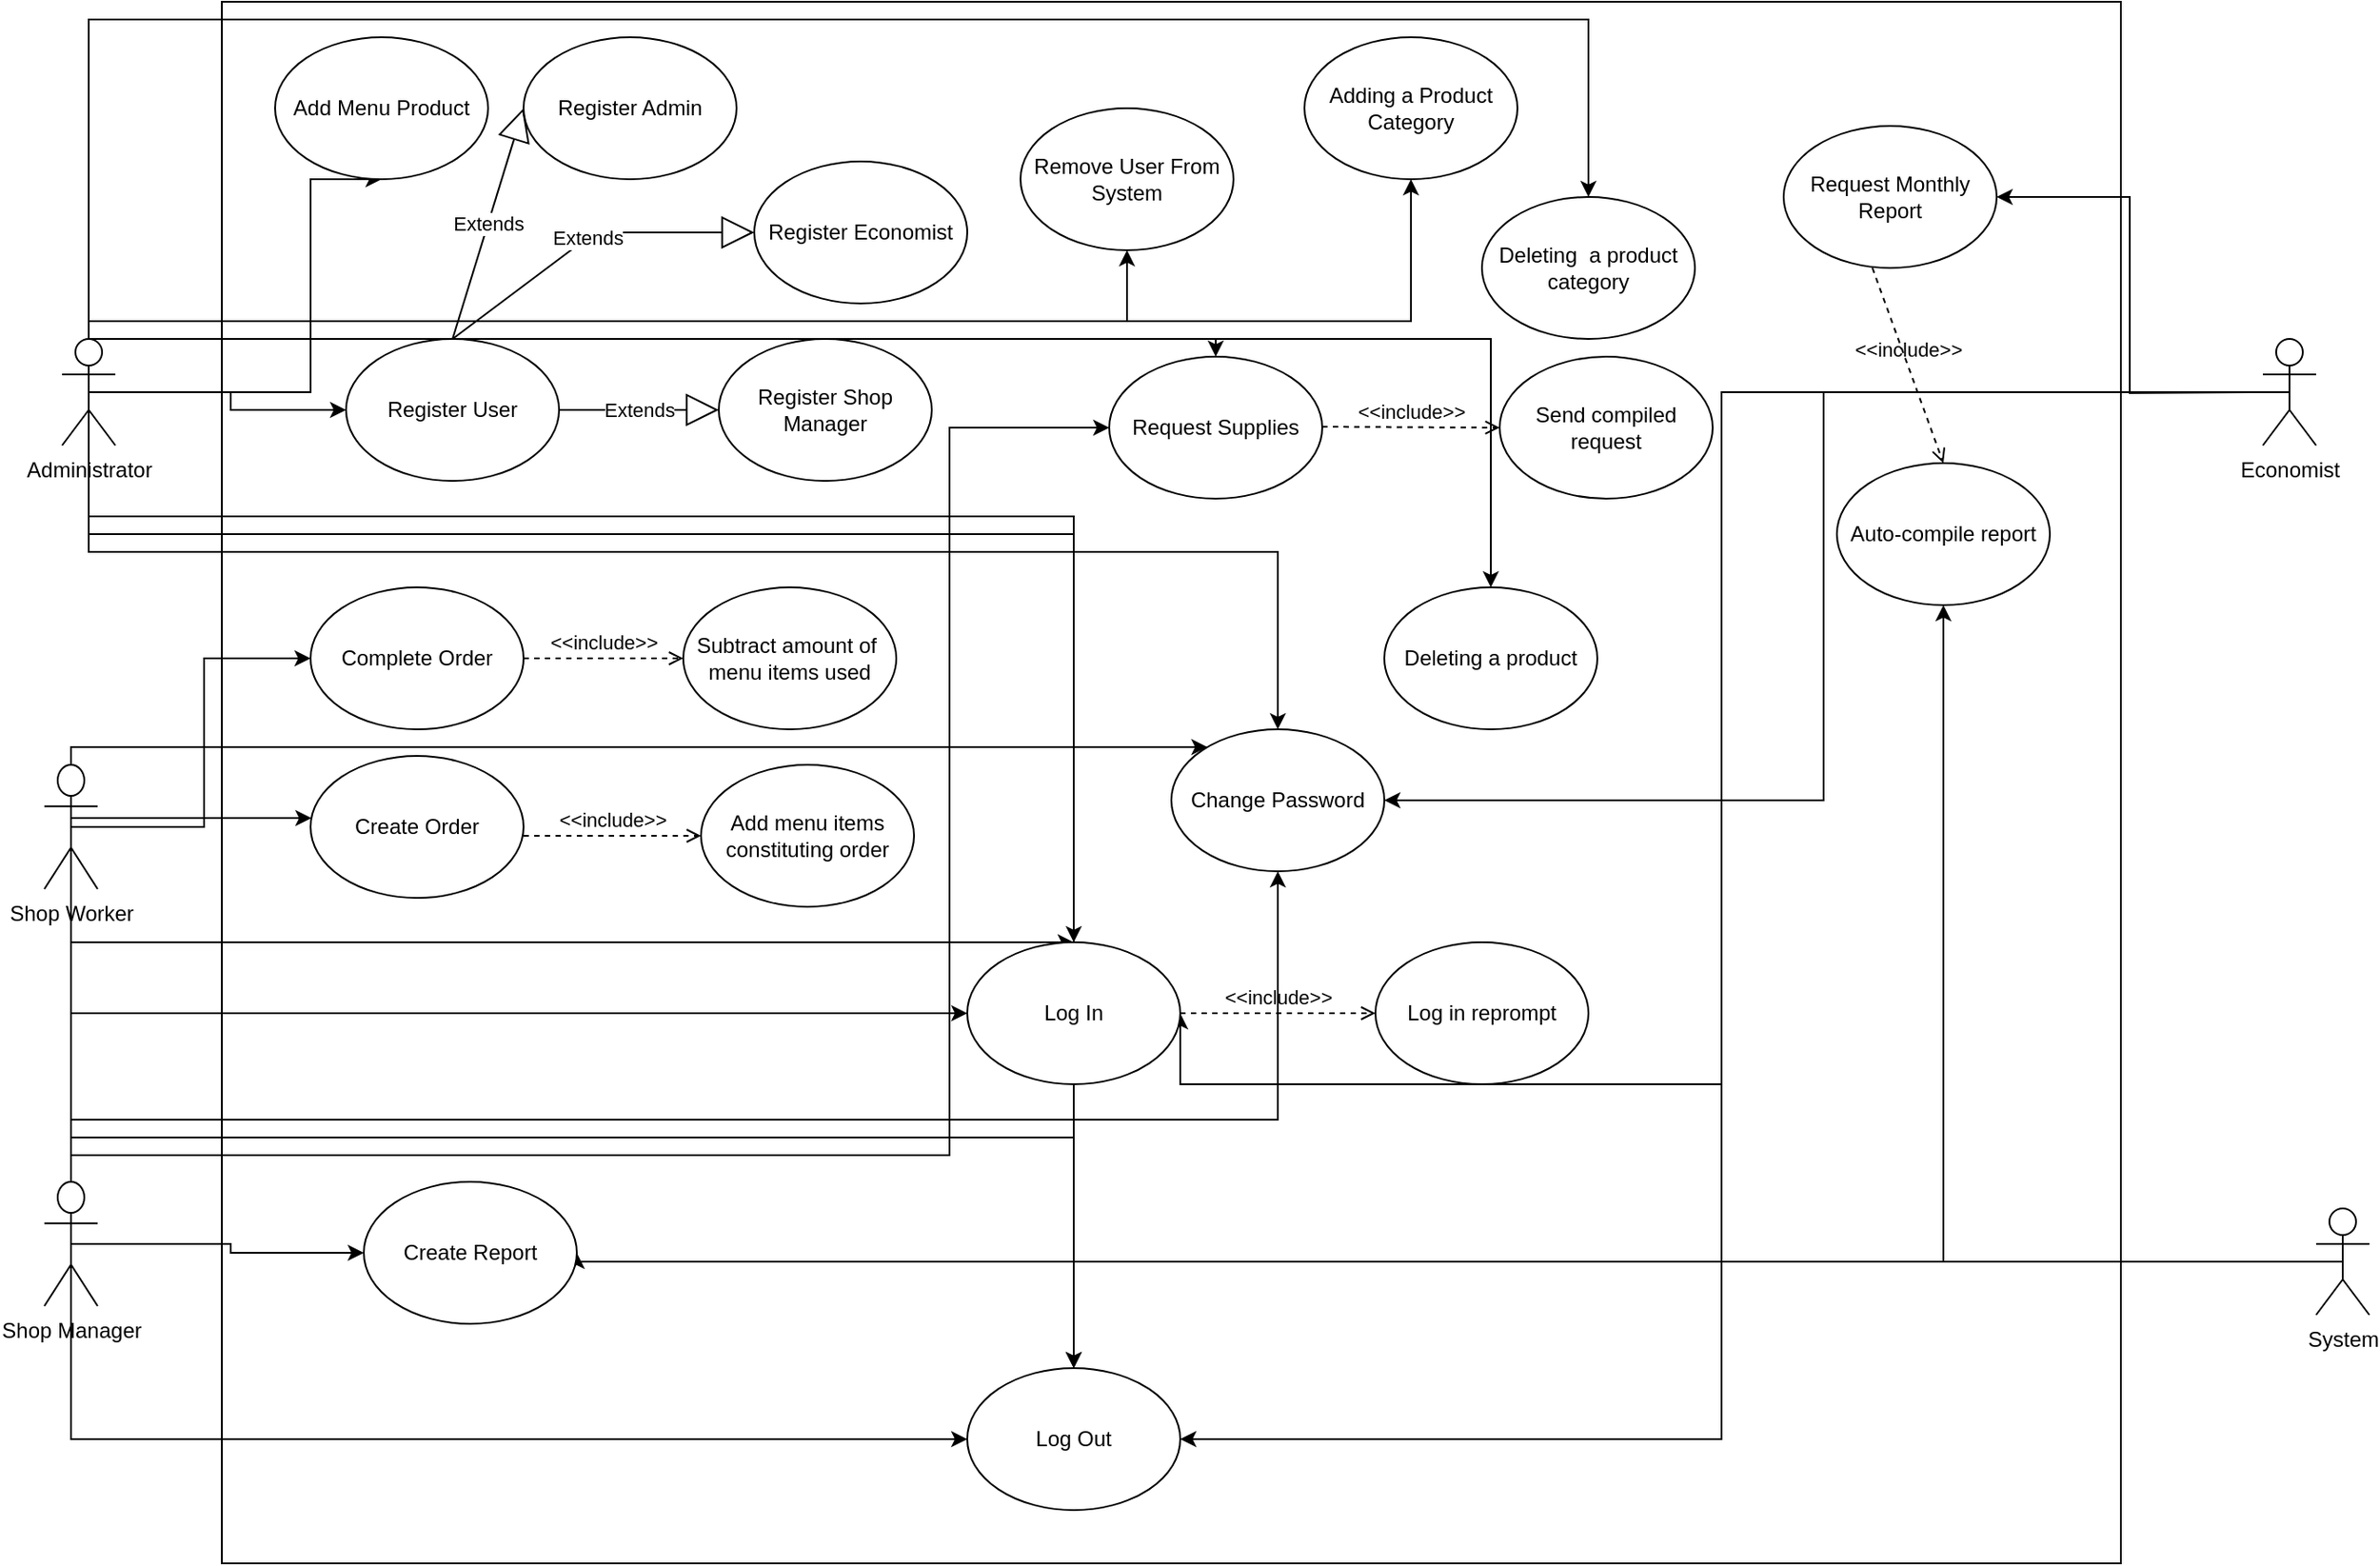 <mxfile version="10.6.6" type="device"><diagram id="orl9OiuFDwK1LpKqR9jb" name="Page-1"><mxGraphModel dx="1523" dy="814" grid="1" gridSize="10" guides="1" tooltips="1" connect="1" arrows="1" fold="1" page="1" pageScale="1" pageWidth="850" pageHeight="1100" math="0" shadow="0"><root><mxCell id="0"/><mxCell id="1" parent="0"/><mxCell id="HWYf4fNeiQT36aUyP7fe-10" value="" style="rounded=0;whiteSpace=wrap;html=1;" vertex="1" parent="1"><mxGeometry x="170" y="80" width="1070" height="880" as="geometry"/></mxCell><mxCell id="HWYf4fNeiQT36aUyP7fe-40" style="edgeStyle=orthogonalEdgeStyle;rounded=0;orthogonalLoop=1;jettySize=auto;html=1;exitX=0.5;exitY=0.5;exitDx=0;exitDy=0;exitPerimeter=0;entryX=0;entryY=0.5;entryDx=0;entryDy=0;" edge="1" parent="1" source="HWYf4fNeiQT36aUyP7fe-1" target="HWYf4fNeiQT36aUyP7fe-39"><mxGeometry relative="1" as="geometry"/></mxCell><mxCell id="HWYf4fNeiQT36aUyP7fe-52" style="edgeStyle=orthogonalEdgeStyle;rounded=0;orthogonalLoop=1;jettySize=auto;html=1;exitX=0.5;exitY=0.5;exitDx=0;exitDy=0;exitPerimeter=0;" edge="1" parent="1" source="HWYf4fNeiQT36aUyP7fe-1" target="HWYf4fNeiQT36aUyP7fe-50"><mxGeometry relative="1" as="geometry"><Array as="points"><mxPoint x="95" y="390"/><mxPoint x="765" y="390"/></Array></mxGeometry></mxCell><mxCell id="HWYf4fNeiQT36aUyP7fe-61" style="edgeStyle=orthogonalEdgeStyle;rounded=0;orthogonalLoop=1;jettySize=auto;html=1;exitX=0.5;exitY=0.5;exitDx=0;exitDy=0;exitPerimeter=0;" edge="1" parent="1" source="HWYf4fNeiQT36aUyP7fe-1" target="HWYf4fNeiQT36aUyP7fe-56"><mxGeometry relative="1" as="geometry"><Array as="points"><mxPoint x="95" y="370"/><mxPoint x="650" y="370"/></Array></mxGeometry></mxCell><mxCell id="HWYf4fNeiQT36aUyP7fe-64" style="edgeStyle=orthogonalEdgeStyle;rounded=0;orthogonalLoop=1;jettySize=auto;html=1;exitX=0.5;exitY=0.5;exitDx=0;exitDy=0;exitPerimeter=0;" edge="1" parent="1" source="HWYf4fNeiQT36aUyP7fe-1" target="HWYf4fNeiQT36aUyP7fe-63"><mxGeometry relative="1" as="geometry"><Array as="points"><mxPoint x="95" y="270"/><mxPoint x="730" y="270"/></Array></mxGeometry></mxCell><mxCell id="HWYf4fNeiQT36aUyP7fe-79" style="edgeStyle=orthogonalEdgeStyle;rounded=0;orthogonalLoop=1;jettySize=auto;html=1;exitX=0.5;exitY=0.5;exitDx=0;exitDy=0;exitPerimeter=0;" edge="1" parent="1" source="HWYf4fNeiQT36aUyP7fe-1" target="HWYf4fNeiQT36aUyP7fe-76"><mxGeometry relative="1" as="geometry"><Array as="points"><mxPoint x="95" y="380"/><mxPoint x="650" y="380"/></Array></mxGeometry></mxCell><mxCell id="HWYf4fNeiQT36aUyP7fe-83" style="edgeStyle=orthogonalEdgeStyle;rounded=0;orthogonalLoop=1;jettySize=auto;html=1;exitX=0.5;exitY=0;exitDx=0;exitDy=0;exitPerimeter=0;" edge="1" parent="1" source="HWYf4fNeiQT36aUyP7fe-1" target="HWYf4fNeiQT36aUyP7fe-82"><mxGeometry relative="1" as="geometry"><Array as="points"><mxPoint x="95" y="260"/><mxPoint x="680" y="260"/></Array></mxGeometry></mxCell><mxCell id="HWYf4fNeiQT36aUyP7fe-85" style="edgeStyle=orthogonalEdgeStyle;rounded=0;orthogonalLoop=1;jettySize=auto;html=1;exitX=0.5;exitY=0.5;exitDx=0;exitDy=0;exitPerimeter=0;entryX=0.5;entryY=1;entryDx=0;entryDy=0;" edge="1" parent="1" source="HWYf4fNeiQT36aUyP7fe-1" target="HWYf4fNeiQT36aUyP7fe-84"><mxGeometry relative="1" as="geometry"><Array as="points"><mxPoint x="220" y="300"/><mxPoint x="220" y="180"/></Array></mxGeometry></mxCell><mxCell id="HWYf4fNeiQT36aUyP7fe-87" style="edgeStyle=orthogonalEdgeStyle;rounded=0;orthogonalLoop=1;jettySize=auto;html=1;exitX=0.5;exitY=0.5;exitDx=0;exitDy=0;exitPerimeter=0;entryX=0.5;entryY=1;entryDx=0;entryDy=0;" edge="1" parent="1" source="HWYf4fNeiQT36aUyP7fe-1" target="HWYf4fNeiQT36aUyP7fe-86"><mxGeometry relative="1" as="geometry"><Array as="points"><mxPoint x="95" y="260"/><mxPoint x="840" y="260"/></Array></mxGeometry></mxCell><mxCell id="HWYf4fNeiQT36aUyP7fe-91" style="edgeStyle=orthogonalEdgeStyle;rounded=0;orthogonalLoop=1;jettySize=auto;html=1;exitX=0.5;exitY=0.5;exitDx=0;exitDy=0;exitPerimeter=0;" edge="1" parent="1" source="HWYf4fNeiQT36aUyP7fe-1" target="HWYf4fNeiQT36aUyP7fe-88"><mxGeometry relative="1" as="geometry"><Array as="points"><mxPoint x="95" y="270"/><mxPoint x="885" y="270"/></Array></mxGeometry></mxCell><mxCell id="HWYf4fNeiQT36aUyP7fe-92" style="edgeStyle=orthogonalEdgeStyle;rounded=0;orthogonalLoop=1;jettySize=auto;html=1;exitX=0.5;exitY=0.5;exitDx=0;exitDy=0;exitPerimeter=0;" edge="1" parent="1" source="HWYf4fNeiQT36aUyP7fe-1" target="HWYf4fNeiQT36aUyP7fe-89"><mxGeometry relative="1" as="geometry"><Array as="points"><mxPoint x="95" y="90"/><mxPoint x="940" y="90"/></Array></mxGeometry></mxCell><mxCell id="HWYf4fNeiQT36aUyP7fe-1" value="Administrator" style="shape=umlActor;html=1;verticalLabelPosition=bottom;verticalAlign=top;align=center;" vertex="1" parent="1"><mxGeometry x="80" y="270" width="30" height="60" as="geometry"/></mxCell><mxCell id="HWYf4fNeiQT36aUyP7fe-29" style="edgeStyle=orthogonalEdgeStyle;rounded=0;orthogonalLoop=1;jettySize=auto;html=1;exitX=0.5;exitY=0.5;exitDx=0;exitDy=0;exitPerimeter=0;" edge="1" parent="1" source="HWYf4fNeiQT36aUyP7fe-6" target="HWYf4fNeiQT36aUyP7fe-23"><mxGeometry relative="1" as="geometry"><Array as="points"><mxPoint x="85" y="540"/></Array></mxGeometry></mxCell><mxCell id="HWYf4fNeiQT36aUyP7fe-33" style="edgeStyle=orthogonalEdgeStyle;rounded=0;orthogonalLoop=1;jettySize=auto;html=1;exitX=0.5;exitY=0.5;exitDx=0;exitDy=0;exitPerimeter=0;entryX=0;entryY=0.5;entryDx=0;entryDy=0;" edge="1" parent="1" source="HWYf4fNeiQT36aUyP7fe-6" target="HWYf4fNeiQT36aUyP7fe-32"><mxGeometry relative="1" as="geometry"/></mxCell><mxCell id="HWYf4fNeiQT36aUyP7fe-53" style="edgeStyle=orthogonalEdgeStyle;rounded=0;orthogonalLoop=1;jettySize=auto;html=1;exitX=0.5;exitY=0.5;exitDx=0;exitDy=0;exitPerimeter=0;" edge="1" parent="1" source="HWYf4fNeiQT36aUyP7fe-6" target="HWYf4fNeiQT36aUyP7fe-50"><mxGeometry relative="1" as="geometry"><Array as="points"><mxPoint x="85" y="500"/></Array></mxGeometry></mxCell><mxCell id="HWYf4fNeiQT36aUyP7fe-60" style="edgeStyle=orthogonalEdgeStyle;rounded=0;orthogonalLoop=1;jettySize=auto;html=1;exitX=0.5;exitY=0.5;exitDx=0;exitDy=0;exitPerimeter=0;" edge="1" parent="1" source="HWYf4fNeiQT36aUyP7fe-6" target="HWYf4fNeiQT36aUyP7fe-56"><mxGeometry relative="1" as="geometry"><Array as="points"><mxPoint x="85" y="610"/></Array></mxGeometry></mxCell><mxCell id="HWYf4fNeiQT36aUyP7fe-78" style="edgeStyle=orthogonalEdgeStyle;rounded=0;orthogonalLoop=1;jettySize=auto;html=1;exitX=0.5;exitY=0.5;exitDx=0;exitDy=0;exitPerimeter=0;entryX=0.5;entryY=0;entryDx=0;entryDy=0;" edge="1" parent="1" source="HWYf4fNeiQT36aUyP7fe-6" target="HWYf4fNeiQT36aUyP7fe-76"><mxGeometry relative="1" as="geometry"><Array as="points"><mxPoint x="85" y="720"/><mxPoint x="650" y="720"/></Array></mxGeometry></mxCell><mxCell id="HWYf4fNeiQT36aUyP7fe-6" value="Shop Worker" style="shape=umlActor;html=1;verticalLabelPosition=bottom;verticalAlign=top;align=center;" vertex="1" parent="1"><mxGeometry x="70" y="510" width="30" height="70" as="geometry"/></mxCell><mxCell id="HWYf4fNeiQT36aUyP7fe-37" style="edgeStyle=orthogonalEdgeStyle;rounded=0;orthogonalLoop=1;jettySize=auto;html=1;exitX=0.5;exitY=0.5;exitDx=0;exitDy=0;exitPerimeter=0;" edge="1" parent="1" source="HWYf4fNeiQT36aUyP7fe-2" target="HWYf4fNeiQT36aUyP7fe-36"><mxGeometry relative="1" as="geometry"/></mxCell><mxCell id="HWYf4fNeiQT36aUyP7fe-51" style="edgeStyle=orthogonalEdgeStyle;rounded=0;orthogonalLoop=1;jettySize=auto;html=1;exitX=0.5;exitY=0.5;exitDx=0;exitDy=0;exitPerimeter=0;" edge="1" parent="1" source="HWYf4fNeiQT36aUyP7fe-2" target="HWYf4fNeiQT36aUyP7fe-50"><mxGeometry relative="1" as="geometry"><Array as="points"><mxPoint x="85" y="710"/><mxPoint x="765" y="710"/></Array></mxGeometry></mxCell><mxCell id="HWYf4fNeiQT36aUyP7fe-59" style="edgeStyle=orthogonalEdgeStyle;rounded=0;orthogonalLoop=1;jettySize=auto;html=1;exitX=0.5;exitY=0.5;exitDx=0;exitDy=0;exitPerimeter=0;entryX=0;entryY=0.5;entryDx=0;entryDy=0;" edge="1" parent="1" source="HWYf4fNeiQT36aUyP7fe-2" target="HWYf4fNeiQT36aUyP7fe-56"><mxGeometry relative="1" as="geometry"><Array as="points"><mxPoint x="85" y="650"/></Array></mxGeometry></mxCell><mxCell id="HWYf4fNeiQT36aUyP7fe-65" style="edgeStyle=orthogonalEdgeStyle;rounded=0;orthogonalLoop=1;jettySize=auto;html=1;exitX=0.5;exitY=0.5;exitDx=0;exitDy=0;exitPerimeter=0;" edge="1" parent="1" source="HWYf4fNeiQT36aUyP7fe-2" target="HWYf4fNeiQT36aUyP7fe-63"><mxGeometry relative="1" as="geometry"><Array as="points"><mxPoint x="85" y="730"/><mxPoint x="580" y="730"/><mxPoint x="580" y="320"/></Array></mxGeometry></mxCell><mxCell id="HWYf4fNeiQT36aUyP7fe-77" style="edgeStyle=orthogonalEdgeStyle;rounded=0;orthogonalLoop=1;jettySize=auto;html=1;exitX=0.5;exitY=0.5;exitDx=0;exitDy=0;exitPerimeter=0;entryX=0;entryY=0.5;entryDx=0;entryDy=0;" edge="1" parent="1" source="HWYf4fNeiQT36aUyP7fe-2" target="HWYf4fNeiQT36aUyP7fe-76"><mxGeometry relative="1" as="geometry"><Array as="points"><mxPoint x="85" y="890"/></Array></mxGeometry></mxCell><mxCell id="HWYf4fNeiQT36aUyP7fe-2" value="Shop Manager" style="shape=umlActor;html=1;verticalLabelPosition=bottom;verticalAlign=top;align=center;" vertex="1" parent="1"><mxGeometry x="70" y="745" width="30" height="70" as="geometry"/></mxCell><mxCell id="HWYf4fNeiQT36aUyP7fe-55" style="edgeStyle=orthogonalEdgeStyle;rounded=0;orthogonalLoop=1;jettySize=auto;html=1;exitX=0.5;exitY=0.5;exitDx=0;exitDy=0;exitPerimeter=0;entryX=1;entryY=0.5;entryDx=0;entryDy=0;" edge="1" parent="1" source="HWYf4fNeiQT36aUyP7fe-3" target="HWYf4fNeiQT36aUyP7fe-50"><mxGeometry relative="1" as="geometry"/></mxCell><mxCell id="HWYf4fNeiQT36aUyP7fe-62" style="edgeStyle=orthogonalEdgeStyle;rounded=0;orthogonalLoop=1;jettySize=auto;html=1;exitX=0.5;exitY=0.5;exitDx=0;exitDy=0;exitPerimeter=0;entryX=1;entryY=0.5;entryDx=0;entryDy=0;" edge="1" parent="1" source="HWYf4fNeiQT36aUyP7fe-3" target="HWYf4fNeiQT36aUyP7fe-56"><mxGeometry relative="1" as="geometry"><Array as="points"><mxPoint x="1015" y="300"/><mxPoint x="1015" y="690"/><mxPoint x="710" y="690"/></Array></mxGeometry></mxCell><mxCell id="HWYf4fNeiQT36aUyP7fe-69" style="edgeStyle=orthogonalEdgeStyle;rounded=0;orthogonalLoop=1;jettySize=auto;html=1;entryX=1;entryY=0.5;entryDx=0;entryDy=0;" edge="1" parent="1" target="HWYf4fNeiQT36aUyP7fe-68"><mxGeometry relative="1" as="geometry"><mxPoint x="1320" y="300" as="sourcePoint"/></mxGeometry></mxCell><mxCell id="HWYf4fNeiQT36aUyP7fe-80" style="edgeStyle=orthogonalEdgeStyle;rounded=0;orthogonalLoop=1;jettySize=auto;html=1;exitX=0.5;exitY=0.5;exitDx=0;exitDy=0;exitPerimeter=0;entryX=1;entryY=0.5;entryDx=0;entryDy=0;" edge="1" parent="1" source="HWYf4fNeiQT36aUyP7fe-3" target="HWYf4fNeiQT36aUyP7fe-76"><mxGeometry relative="1" as="geometry"/></mxCell><mxCell id="HWYf4fNeiQT36aUyP7fe-3" value="Economist" style="shape=umlActor;html=1;verticalLabelPosition=bottom;verticalAlign=top;align=center;" vertex="1" parent="1"><mxGeometry x="1320" y="270" width="30" height="60" as="geometry"/></mxCell><mxCell id="HWYf4fNeiQT36aUyP7fe-38" style="edgeStyle=orthogonalEdgeStyle;rounded=0;orthogonalLoop=1;jettySize=auto;html=1;exitX=0.5;exitY=0.5;exitDx=0;exitDy=0;exitPerimeter=0;entryX=1;entryY=0.5;entryDx=0;entryDy=0;" edge="1" parent="1" source="HWYf4fNeiQT36aUyP7fe-4" target="HWYf4fNeiQT36aUyP7fe-36"><mxGeometry relative="1" as="geometry"><Array as="points"><mxPoint x="370" y="790"/></Array></mxGeometry></mxCell><mxCell id="HWYf4fNeiQT36aUyP7fe-75" style="edgeStyle=orthogonalEdgeStyle;rounded=0;orthogonalLoop=1;jettySize=auto;html=1;exitX=0.5;exitY=0.5;exitDx=0;exitDy=0;exitPerimeter=0;" edge="1" parent="1" source="HWYf4fNeiQT36aUyP7fe-4" target="HWYf4fNeiQT36aUyP7fe-73"><mxGeometry relative="1" as="geometry"/></mxCell><mxCell id="HWYf4fNeiQT36aUyP7fe-4" value="System" style="shape=umlActor;html=1;verticalLabelPosition=bottom;verticalAlign=top;align=center;" vertex="1" parent="1"><mxGeometry x="1350" y="760" width="30" height="60" as="geometry"/></mxCell><mxCell id="HWYf4fNeiQT36aUyP7fe-23" value="Create Order" style="ellipse;whiteSpace=wrap;html=1;" vertex="1" parent="1"><mxGeometry x="220" y="505" width="120" height="80" as="geometry"/></mxCell><mxCell id="HWYf4fNeiQT36aUyP7fe-24" value="&amp;lt;&amp;lt;include&amp;gt;&amp;gt;" style="edgeStyle=none;html=1;endArrow=open;verticalAlign=bottom;dashed=1;labelBackgroundColor=none;" edge="1" parent="1"><mxGeometry width="160" relative="1" as="geometry"><mxPoint x="340" y="550" as="sourcePoint"/><mxPoint x="440" y="550" as="targetPoint"/></mxGeometry></mxCell><mxCell id="HWYf4fNeiQT36aUyP7fe-25" value="Add menu items constituting order" style="ellipse;whiteSpace=wrap;html=1;" vertex="1" parent="1"><mxGeometry x="440" y="510" width="120" height="80" as="geometry"/></mxCell><mxCell id="HWYf4fNeiQT36aUyP7fe-32" value="Complete Order" style="ellipse;whiteSpace=wrap;html=1;" vertex="1" parent="1"><mxGeometry x="220" y="410" width="120" height="80" as="geometry"/></mxCell><mxCell id="HWYf4fNeiQT36aUyP7fe-34" value="&amp;lt;&amp;lt;include&amp;gt;&amp;gt;" style="edgeStyle=none;html=1;endArrow=open;verticalAlign=bottom;dashed=1;labelBackgroundColor=none;" edge="1" parent="1"><mxGeometry width="160" relative="1" as="geometry"><mxPoint x="340" y="450" as="sourcePoint"/><mxPoint x="430" y="450" as="targetPoint"/></mxGeometry></mxCell><mxCell id="HWYf4fNeiQT36aUyP7fe-35" value="Subtract amount of&amp;nbsp; menu items used" style="ellipse;whiteSpace=wrap;html=1;" vertex="1" parent="1"><mxGeometry x="430" y="410" width="120" height="80" as="geometry"/></mxCell><mxCell id="HWYf4fNeiQT36aUyP7fe-36" value="Create Report" style="ellipse;whiteSpace=wrap;html=1;" vertex="1" parent="1"><mxGeometry x="250" y="745" width="120" height="80" as="geometry"/></mxCell><mxCell id="HWYf4fNeiQT36aUyP7fe-39" value="Register User" style="ellipse;whiteSpace=wrap;html=1;" vertex="1" parent="1"><mxGeometry x="240" y="270" width="120" height="80" as="geometry"/></mxCell><mxCell id="HWYf4fNeiQT36aUyP7fe-41" value="Extends" style="endArrow=block;endSize=16;endFill=0;html=1;entryX=0;entryY=0.5;entryDx=0;entryDy=0;" edge="1" parent="1" target="HWYf4fNeiQT36aUyP7fe-42"><mxGeometry width="160" relative="1" as="geometry"><mxPoint x="360" y="310" as="sourcePoint"/><mxPoint x="430" y="310" as="targetPoint"/></mxGeometry></mxCell><mxCell id="HWYf4fNeiQT36aUyP7fe-42" value="Register Shop Manager" style="ellipse;whiteSpace=wrap;html=1;" vertex="1" parent="1"><mxGeometry x="450" y="270" width="120" height="80" as="geometry"/></mxCell><mxCell id="HWYf4fNeiQT36aUyP7fe-45" value="Extends" style="endArrow=block;endSize=16;endFill=0;html=1;entryX=0;entryY=0.5;entryDx=0;entryDy=0;" edge="1" parent="1" target="HWYf4fNeiQT36aUyP7fe-46"><mxGeometry width="160" relative="1" as="geometry"><mxPoint x="300" y="270" as="sourcePoint"/><mxPoint x="310" y="130" as="targetPoint"/><Array as="points"><mxPoint x="380" y="210"/></Array></mxGeometry></mxCell><mxCell id="HWYf4fNeiQT36aUyP7fe-46" value="Register Economist" style="ellipse;whiteSpace=wrap;html=1;" vertex="1" parent="1"><mxGeometry x="470" y="170" width="120" height="80" as="geometry"/></mxCell><mxCell id="HWYf4fNeiQT36aUyP7fe-47" value="Register Admin" style="ellipse;whiteSpace=wrap;html=1;" vertex="1" parent="1"><mxGeometry x="340" y="100" width="120" height="80" as="geometry"/></mxCell><mxCell id="HWYf4fNeiQT36aUyP7fe-48" value="Extends" style="endArrow=block;endSize=16;endFill=0;html=1;entryX=0;entryY=0.5;entryDx=0;entryDy=0;" edge="1" parent="1" target="HWYf4fNeiQT36aUyP7fe-47"><mxGeometry width="160" relative="1" as="geometry"><mxPoint x="300" y="270" as="sourcePoint"/><mxPoint x="460" y="270" as="targetPoint"/></mxGeometry></mxCell><mxCell id="HWYf4fNeiQT36aUyP7fe-50" value="Change Password" style="ellipse;whiteSpace=wrap;html=1;" vertex="1" parent="1"><mxGeometry x="705" y="490" width="120" height="80" as="geometry"/></mxCell><mxCell id="HWYf4fNeiQT36aUyP7fe-56" value="Log In" style="ellipse;whiteSpace=wrap;html=1;" vertex="1" parent="1"><mxGeometry x="590" y="610" width="120" height="80" as="geometry"/></mxCell><mxCell id="HWYf4fNeiQT36aUyP7fe-57" value="&amp;lt;&amp;lt;include&amp;gt;&amp;gt;" style="edgeStyle=none;html=1;endArrow=open;verticalAlign=bottom;dashed=1;labelBackgroundColor=none;" edge="1" parent="1"><mxGeometry width="160" relative="1" as="geometry"><mxPoint x="710" y="650" as="sourcePoint"/><mxPoint x="820" y="650" as="targetPoint"/></mxGeometry></mxCell><mxCell id="HWYf4fNeiQT36aUyP7fe-58" value="Log in reprompt" style="ellipse;whiteSpace=wrap;html=1;" vertex="1" parent="1"><mxGeometry x="820" y="610" width="120" height="80" as="geometry"/></mxCell><mxCell id="HWYf4fNeiQT36aUyP7fe-63" value="Request Supplies" style="ellipse;whiteSpace=wrap;html=1;" vertex="1" parent="1"><mxGeometry x="670" y="280" width="120" height="80" as="geometry"/></mxCell><mxCell id="HWYf4fNeiQT36aUyP7fe-66" value="&amp;lt;&amp;lt;include&amp;gt;&amp;gt;" style="edgeStyle=none;html=1;endArrow=open;verticalAlign=bottom;dashed=1;labelBackgroundColor=none;entryX=0;entryY=0.5;entryDx=0;entryDy=0;" edge="1" parent="1" target="HWYf4fNeiQT36aUyP7fe-67"><mxGeometry width="160" relative="1" as="geometry"><mxPoint x="790" y="319.5" as="sourcePoint"/><mxPoint x="880" y="320" as="targetPoint"/></mxGeometry></mxCell><mxCell id="HWYf4fNeiQT36aUyP7fe-67" value="Send compiled request" style="ellipse;whiteSpace=wrap;html=1;" vertex="1" parent="1"><mxGeometry x="890" y="280" width="120" height="80" as="geometry"/></mxCell><mxCell id="HWYf4fNeiQT36aUyP7fe-68" value="Request Monthly Report" style="ellipse;whiteSpace=wrap;html=1;" vertex="1" parent="1"><mxGeometry x="1050" y="150" width="120" height="80" as="geometry"/></mxCell><mxCell id="HWYf4fNeiQT36aUyP7fe-73" value="Auto-compile report" style="ellipse;whiteSpace=wrap;html=1;" vertex="1" parent="1"><mxGeometry x="1080" y="340" width="120" height="80" as="geometry"/></mxCell><mxCell id="HWYf4fNeiQT36aUyP7fe-74" value="&amp;lt;&amp;lt;include&amp;gt;&amp;gt;" style="edgeStyle=none;html=1;endArrow=open;verticalAlign=bottom;dashed=1;labelBackgroundColor=none;entryX=0.5;entryY=0;entryDx=0;entryDy=0;" edge="1" parent="1" target="HWYf4fNeiQT36aUyP7fe-73"><mxGeometry width="160" relative="1" as="geometry"><mxPoint x="1100" y="230" as="sourcePoint"/><mxPoint x="1260" y="230" as="targetPoint"/></mxGeometry></mxCell><mxCell id="HWYf4fNeiQT36aUyP7fe-76" value="Log Out" style="ellipse;whiteSpace=wrap;html=1;" vertex="1" parent="1"><mxGeometry x="590" y="850" width="120" height="80" as="geometry"/></mxCell><mxCell id="HWYf4fNeiQT36aUyP7fe-82" value="Remove User From System" style="ellipse;whiteSpace=wrap;html=1;" vertex="1" parent="1"><mxGeometry x="620" y="140" width="120" height="80" as="geometry"/></mxCell><mxCell id="HWYf4fNeiQT36aUyP7fe-84" value="Add Menu Product" style="ellipse;whiteSpace=wrap;html=1;" vertex="1" parent="1"><mxGeometry x="200" y="100" width="120" height="80" as="geometry"/></mxCell><mxCell id="HWYf4fNeiQT36aUyP7fe-86" value="Adding a Product Category" style="ellipse;whiteSpace=wrap;html=1;" vertex="1" parent="1"><mxGeometry x="780" y="100" width="120" height="80" as="geometry"/></mxCell><mxCell id="HWYf4fNeiQT36aUyP7fe-88" value="Deleting a product" style="ellipse;whiteSpace=wrap;html=1;" vertex="1" parent="1"><mxGeometry x="825" y="410" width="120" height="80" as="geometry"/></mxCell><mxCell id="HWYf4fNeiQT36aUyP7fe-89" value="Deleting&amp;nbsp; a product category" style="ellipse;whiteSpace=wrap;html=1;" vertex="1" parent="1"><mxGeometry x="880" y="190" width="120" height="80" as="geometry"/></mxCell></root></mxGraphModel></diagram></mxfile>